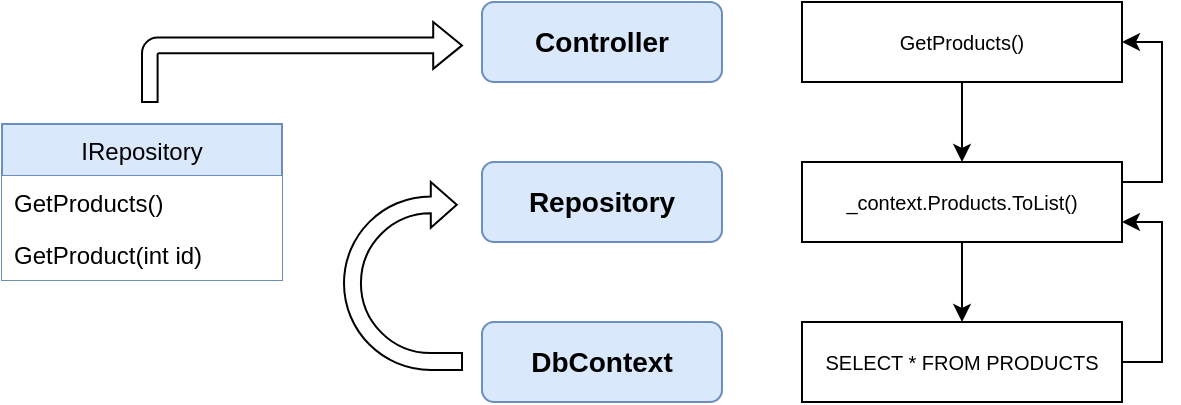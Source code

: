 <mxfile version="20.8.3" type="github"><diagram id="9o0jcfdYwndxfgDY51XM" name="Page-1"><mxGraphModel dx="1050" dy="599" grid="1" gridSize="10" guides="1" tooltips="1" connect="1" arrows="1" fold="1" page="1" pageScale="1" pageWidth="827" pageHeight="1169" math="0" shadow="0"><root><mxCell id="0"/><mxCell id="1" parent="0"/><mxCell id="PvDwKxbtSyZXz8XWvXkw-1" value="Controller" style="rounded=1;whiteSpace=wrap;html=1;fillColor=#dae8fc;strokeColor=#6c8ebf;fontSize=14;fontStyle=1" vertex="1" parent="1"><mxGeometry x="280" y="120" width="120" height="40" as="geometry"/></mxCell><mxCell id="PvDwKxbtSyZXz8XWvXkw-2" value="Repository" style="rounded=1;whiteSpace=wrap;html=1;fillColor=#dae8fc;strokeColor=#6c8ebf;fontSize=14;fontStyle=1" vertex="1" parent="1"><mxGeometry x="280" y="200" width="120" height="40" as="geometry"/></mxCell><mxCell id="PvDwKxbtSyZXz8XWvXkw-3" value="DbContext" style="rounded=1;whiteSpace=wrap;html=1;fillColor=#dae8fc;strokeColor=#6c8ebf;fontSize=14;fontStyle=1" vertex="1" parent="1"><mxGeometry x="280" y="280" width="120" height="40" as="geometry"/></mxCell><mxCell id="PvDwKxbtSyZXz8XWvXkw-6" value="IRepository" style="swimlane;fontStyle=0;childLayout=stackLayout;horizontal=1;startSize=26;fillColor=#dae8fc;horizontalStack=0;resizeParent=1;resizeParentMax=0;resizeLast=0;collapsible=1;marginBottom=0;strokeColor=#6c8ebf;" vertex="1" parent="1"><mxGeometry x="40" y="181" width="140" height="78" as="geometry"/></mxCell><mxCell id="PvDwKxbtSyZXz8XWvXkw-7" value="GetProducts()" style="text;strokeColor=none;fillColor=default;align=left;verticalAlign=top;spacingLeft=4;spacingRight=4;overflow=hidden;rotatable=0;points=[[0,0.5],[1,0.5]];portConstraint=eastwest;" vertex="1" parent="PvDwKxbtSyZXz8XWvXkw-6"><mxGeometry y="26" width="140" height="26" as="geometry"/></mxCell><mxCell id="PvDwKxbtSyZXz8XWvXkw-8" value="GetProduct(int id)" style="text;strokeColor=none;fillColor=default;align=left;verticalAlign=top;spacingLeft=4;spacingRight=4;overflow=hidden;rotatable=0;points=[[0,0.5],[1,0.5]];portConstraint=eastwest;" vertex="1" parent="PvDwKxbtSyZXz8XWvXkw-6"><mxGeometry y="52" width="140" height="26" as="geometry"/></mxCell><mxCell id="PvDwKxbtSyZXz8XWvXkw-10" value="" style="html=1;shadow=0;dashed=0;align=center;verticalAlign=middle;shape=mxgraph.arrows2.bendArrow;dy=3.9;dx=14.4;notch=0;arrowHead=23.4;rounded=1;" vertex="1" parent="1"><mxGeometry x="110" y="130" width="160" height="40" as="geometry"/></mxCell><mxCell id="PvDwKxbtSyZXz8XWvXkw-11" value="" style="html=1;shadow=0;dashed=0;align=center;verticalAlign=middle;shape=mxgraph.arrows2.uTurnArrow;dy=4.23;arrowHead=22.87;dx2=12.97;rounded=1;" vertex="1" parent="1"><mxGeometry x="211" y="210" width="59" height="94" as="geometry"/></mxCell><mxCell id="PvDwKxbtSyZXz8XWvXkw-16" value="" style="edgeStyle=orthogonalEdgeStyle;rounded=0;orthogonalLoop=1;jettySize=auto;html=1;fontSize=10;" edge="1" parent="1" source="PvDwKxbtSyZXz8XWvXkw-12" target="PvDwKxbtSyZXz8XWvXkw-13"><mxGeometry relative="1" as="geometry"/></mxCell><mxCell id="PvDwKxbtSyZXz8XWvXkw-12" value="GetProducts()" style="rounded=0;whiteSpace=wrap;html=1;fontSize=10;" vertex="1" parent="1"><mxGeometry x="440" y="120" width="160" height="40" as="geometry"/></mxCell><mxCell id="PvDwKxbtSyZXz8XWvXkw-17" value="" style="edgeStyle=orthogonalEdgeStyle;rounded=0;orthogonalLoop=1;jettySize=auto;html=1;fontSize=10;" edge="1" parent="1" source="PvDwKxbtSyZXz8XWvXkw-13" target="PvDwKxbtSyZXz8XWvXkw-14"><mxGeometry relative="1" as="geometry"/></mxCell><mxCell id="PvDwKxbtSyZXz8XWvXkw-19" style="edgeStyle=orthogonalEdgeStyle;rounded=0;orthogonalLoop=1;jettySize=auto;html=1;exitX=1;exitY=0.25;exitDx=0;exitDy=0;entryX=1;entryY=0.5;entryDx=0;entryDy=0;fontSize=10;" edge="1" parent="1" source="PvDwKxbtSyZXz8XWvXkw-13" target="PvDwKxbtSyZXz8XWvXkw-12"><mxGeometry relative="1" as="geometry"/></mxCell><mxCell id="PvDwKxbtSyZXz8XWvXkw-13" value="_context.Products.ToList()" style="rounded=0;whiteSpace=wrap;html=1;fontSize=10;" vertex="1" parent="1"><mxGeometry x="440" y="200" width="160" height="40" as="geometry"/></mxCell><mxCell id="PvDwKxbtSyZXz8XWvXkw-18" style="edgeStyle=orthogonalEdgeStyle;rounded=0;orthogonalLoop=1;jettySize=auto;html=1;entryX=1;entryY=0.75;entryDx=0;entryDy=0;fontSize=10;exitX=1;exitY=0.5;exitDx=0;exitDy=0;" edge="1" parent="1" source="PvDwKxbtSyZXz8XWvXkw-14" target="PvDwKxbtSyZXz8XWvXkw-13"><mxGeometry relative="1" as="geometry"/></mxCell><mxCell id="PvDwKxbtSyZXz8XWvXkw-14" value="SELECT * FROM PRODUCTS" style="rounded=0;whiteSpace=wrap;html=1;fontSize=10;" vertex="1" parent="1"><mxGeometry x="440" y="280" width="160" height="40" as="geometry"/></mxCell></root></mxGraphModel></diagram></mxfile>